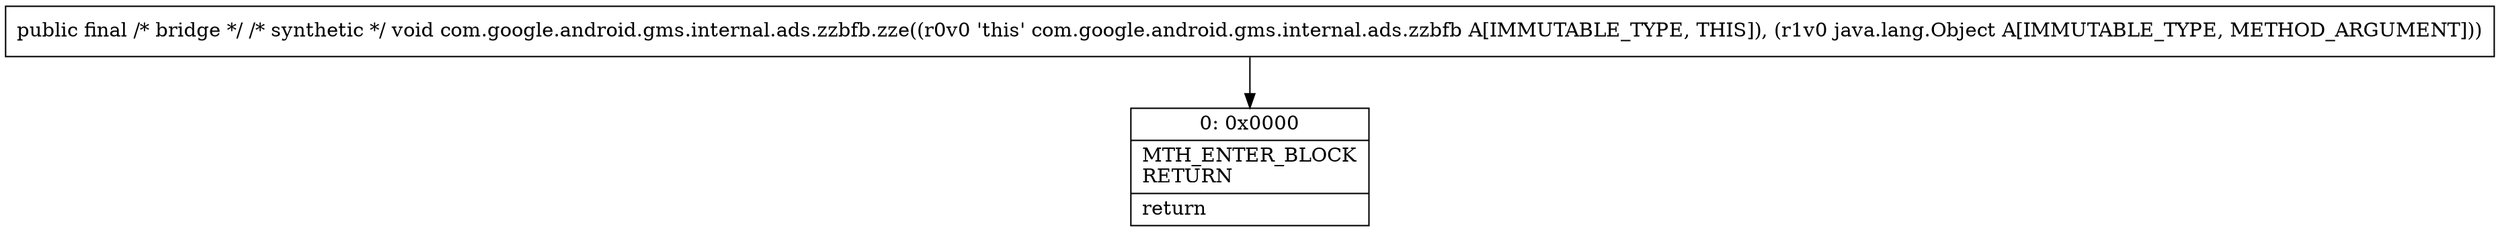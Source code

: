 digraph "CFG forcom.google.android.gms.internal.ads.zzbfb.zze(Ljava\/lang\/Object;)V" {
Node_0 [shape=record,label="{0\:\ 0x0000|MTH_ENTER_BLOCK\lRETURN\l|return\l}"];
MethodNode[shape=record,label="{public final \/* bridge *\/ \/* synthetic *\/ void com.google.android.gms.internal.ads.zzbfb.zze((r0v0 'this' com.google.android.gms.internal.ads.zzbfb A[IMMUTABLE_TYPE, THIS]), (r1v0 java.lang.Object A[IMMUTABLE_TYPE, METHOD_ARGUMENT])) }"];
MethodNode -> Node_0;
}

